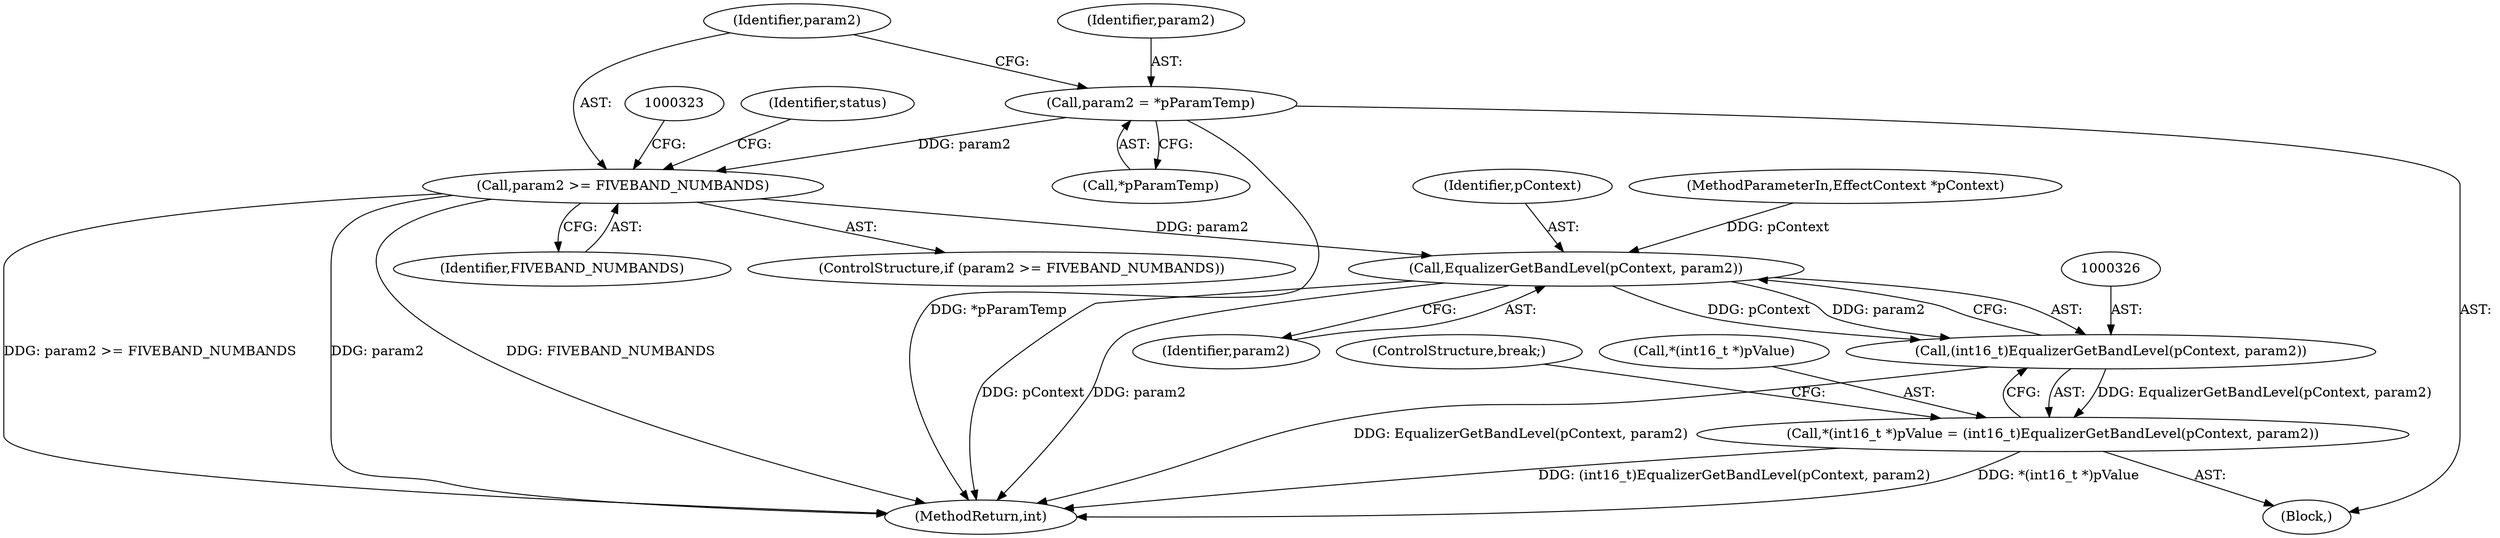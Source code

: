 digraph "1_Android_c66c43ad571ed2590dcd55a762c73c90d9744bac@del" {
"1000311" [label="(Call,param2 >= FIVEBAND_NUMBANDS)"];
"1000306" [label="(Call,param2 = *pParamTemp)"];
"1000327" [label="(Call,EqualizerGetBandLevel(pContext, param2))"];
"1000325" [label="(Call,(int16_t)EqualizerGetBandLevel(pContext, param2))"];
"1000320" [label="(Call,*(int16_t *)pValue = (int16_t)EqualizerGetBandLevel(pContext, param2))"];
"1000329" [label="(Identifier,param2)"];
"1000313" [label="(Identifier,FIVEBAND_NUMBANDS)"];
"1000311" [label="(Call,param2 >= FIVEBAND_NUMBANDS)"];
"1000328" [label="(Identifier,pContext)"];
"1000316" [label="(Identifier,status)"];
"1000306" [label="(Call,param2 = *pParamTemp)"];
"1000111" [label="(MethodParameterIn,EffectContext *pContext)"];
"1000327" [label="(Call,EqualizerGetBandLevel(pContext, param2))"];
"1000330" [label="(ControlStructure,break;)"];
"1000308" [label="(Call,*pParamTemp)"];
"1000307" [label="(Identifier,param2)"];
"1000325" [label="(Call,(int16_t)EqualizerGetBandLevel(pContext, param2))"];
"1000312" [label="(Identifier,param2)"];
"1000277" [label="(Block,)"];
"1000320" [label="(Call,*(int16_t *)pValue = (int16_t)EqualizerGetBandLevel(pContext, param2))"];
"1000321" [label="(Call,*(int16_t *)pValue)"];
"1000310" [label="(ControlStructure,if (param2 >= FIVEBAND_NUMBANDS))"];
"1000522" [label="(MethodReturn,int)"];
"1000311" -> "1000310"  [label="AST: "];
"1000311" -> "1000313"  [label="CFG: "];
"1000312" -> "1000311"  [label="AST: "];
"1000313" -> "1000311"  [label="AST: "];
"1000316" -> "1000311"  [label="CFG: "];
"1000323" -> "1000311"  [label="CFG: "];
"1000311" -> "1000522"  [label="DDG: param2"];
"1000311" -> "1000522"  [label="DDG: FIVEBAND_NUMBANDS"];
"1000311" -> "1000522"  [label="DDG: param2 >= FIVEBAND_NUMBANDS"];
"1000306" -> "1000311"  [label="DDG: param2"];
"1000311" -> "1000327"  [label="DDG: param2"];
"1000306" -> "1000277"  [label="AST: "];
"1000306" -> "1000308"  [label="CFG: "];
"1000307" -> "1000306"  [label="AST: "];
"1000308" -> "1000306"  [label="AST: "];
"1000312" -> "1000306"  [label="CFG: "];
"1000306" -> "1000522"  [label="DDG: *pParamTemp"];
"1000327" -> "1000325"  [label="AST: "];
"1000327" -> "1000329"  [label="CFG: "];
"1000328" -> "1000327"  [label="AST: "];
"1000329" -> "1000327"  [label="AST: "];
"1000325" -> "1000327"  [label="CFG: "];
"1000327" -> "1000522"  [label="DDG: pContext"];
"1000327" -> "1000522"  [label="DDG: param2"];
"1000327" -> "1000325"  [label="DDG: pContext"];
"1000327" -> "1000325"  [label="DDG: param2"];
"1000111" -> "1000327"  [label="DDG: pContext"];
"1000325" -> "1000320"  [label="AST: "];
"1000326" -> "1000325"  [label="AST: "];
"1000320" -> "1000325"  [label="CFG: "];
"1000325" -> "1000522"  [label="DDG: EqualizerGetBandLevel(pContext, param2)"];
"1000325" -> "1000320"  [label="DDG: EqualizerGetBandLevel(pContext, param2)"];
"1000320" -> "1000277"  [label="AST: "];
"1000321" -> "1000320"  [label="AST: "];
"1000330" -> "1000320"  [label="CFG: "];
"1000320" -> "1000522"  [label="DDG: (int16_t)EqualizerGetBandLevel(pContext, param2)"];
"1000320" -> "1000522"  [label="DDG: *(int16_t *)pValue"];
}
